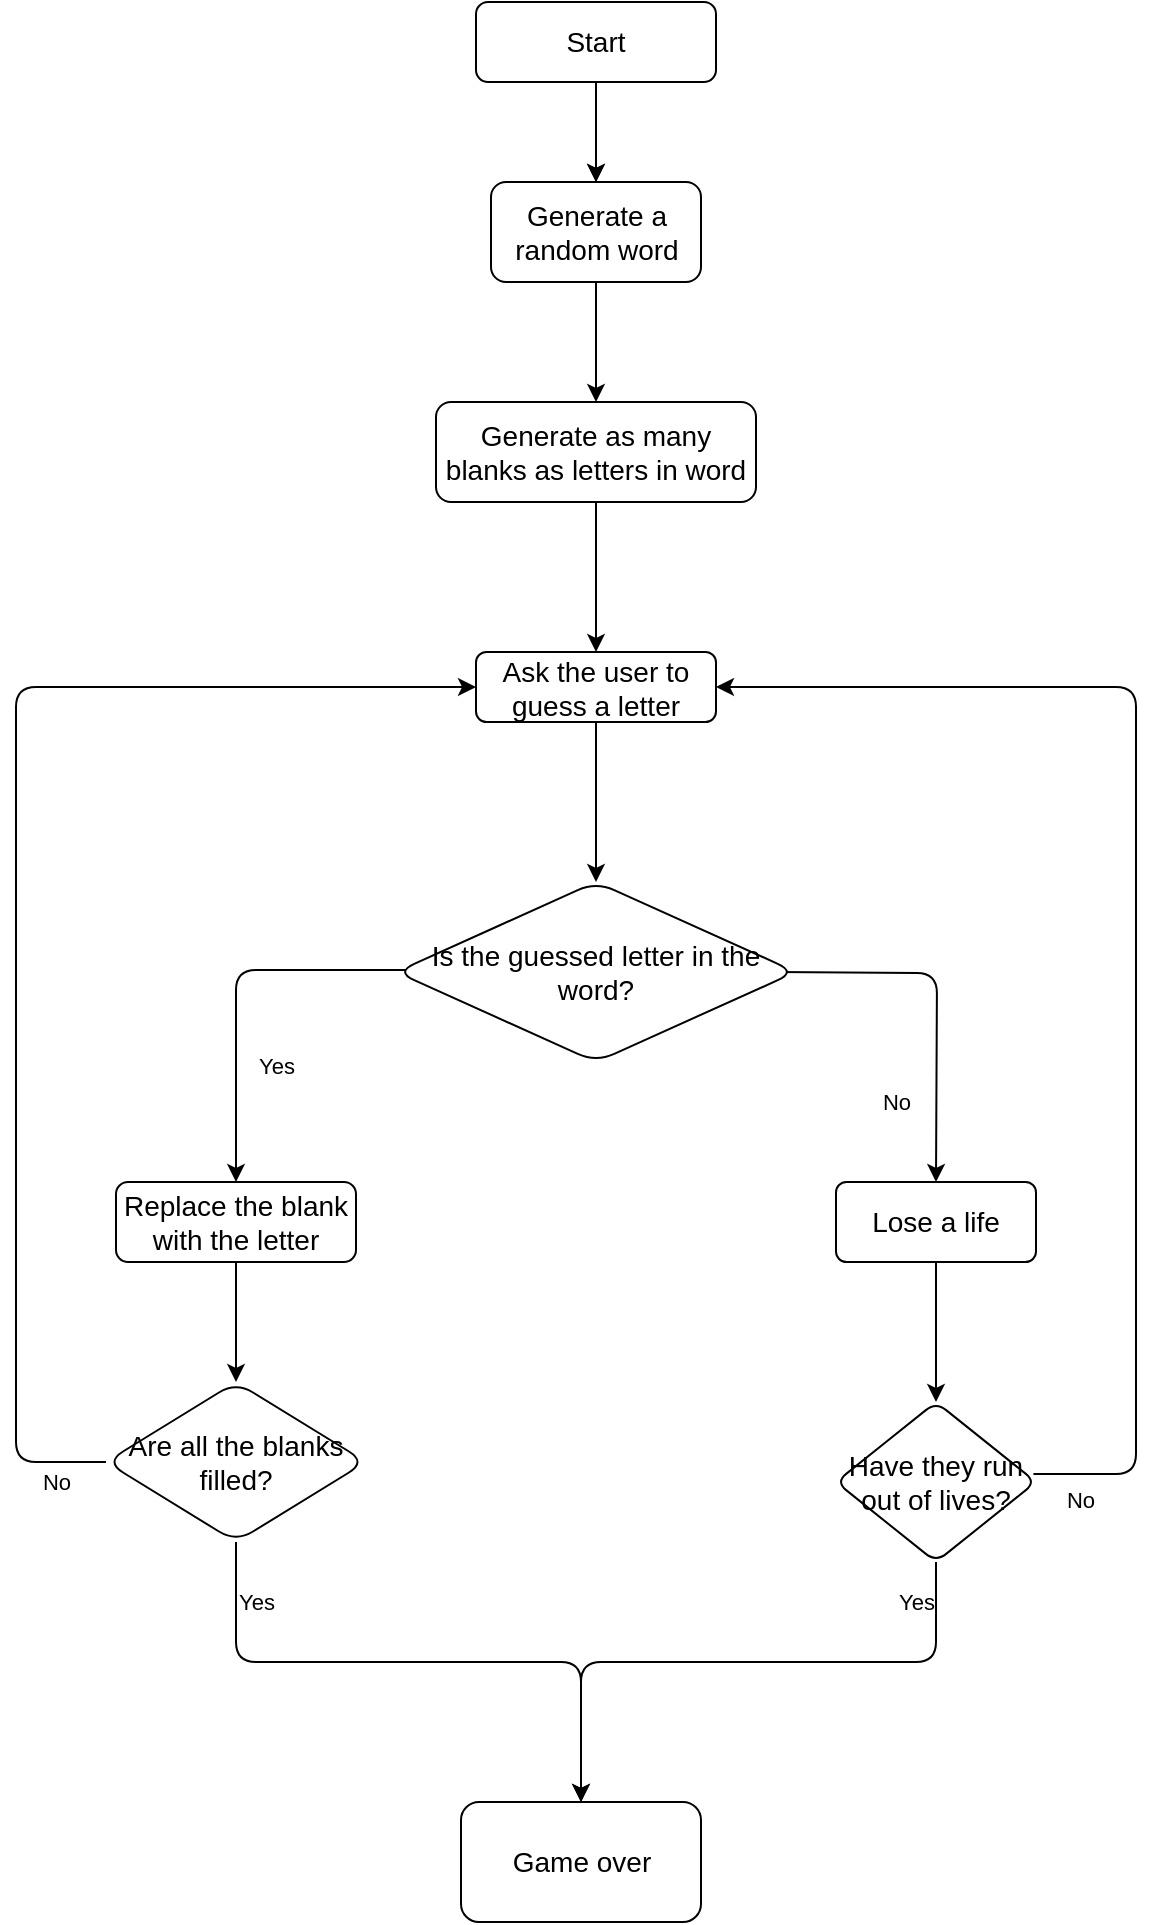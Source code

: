 <mxfile version="26.0.4">
  <diagram id="C5RBs43oDa-KdzZeNtuy" name="Page-1">
    <mxGraphModel dx="1562" dy="810" grid="1" gridSize="10" guides="1" tooltips="1" connect="1" arrows="1" fold="1" page="1" pageScale="1" pageWidth="827" pageHeight="1169" math="0" shadow="0">
      <root>
        <mxCell id="WIyWlLk6GJQsqaUBKTNV-0" />
        <mxCell id="WIyWlLk6GJQsqaUBKTNV-1" parent="WIyWlLk6GJQsqaUBKTNV-0" />
        <mxCell id="2vzIRdSAfPIQYPzG_P3X-2" value="" style="edgeStyle=orthogonalEdgeStyle;rounded=1;orthogonalLoop=1;jettySize=auto;html=1;" parent="WIyWlLk6GJQsqaUBKTNV-1" source="WIyWlLk6GJQsqaUBKTNV-3" target="2vzIRdSAfPIQYPzG_P3X-1" edge="1">
          <mxGeometry relative="1" as="geometry" />
        </mxCell>
        <mxCell id="WIyWlLk6GJQsqaUBKTNV-3" value="Start" style="rounded=1;html=1;fontSize=14;glass=0;strokeWidth=1;shadow=0;fontFamily=Helvetica;whiteSpace=wrap;" parent="WIyWlLk6GJQsqaUBKTNV-1" vertex="1">
          <mxGeometry x="330" y="50" width="120" height="40" as="geometry" />
        </mxCell>
        <mxCell id="2vzIRdSAfPIQYPzG_P3X-3" value="" style="edgeStyle=orthogonalEdgeStyle;rounded=1;orthogonalLoop=1;jettySize=auto;html=1;" parent="WIyWlLk6GJQsqaUBKTNV-1" source="WIyWlLk6GJQsqaUBKTNV-3" target="2vzIRdSAfPIQYPzG_P3X-1" edge="1">
          <mxGeometry relative="1" as="geometry">
            <mxPoint x="390" y="90" as="sourcePoint" />
            <mxPoint x="390" y="260" as="targetPoint" />
          </mxGeometry>
        </mxCell>
        <mxCell id="2vzIRdSAfPIQYPzG_P3X-6" value="" style="edgeStyle=orthogonalEdgeStyle;rounded=1;orthogonalLoop=1;jettySize=auto;html=1;" parent="WIyWlLk6GJQsqaUBKTNV-1" source="2vzIRdSAfPIQYPzG_P3X-1" target="2vzIRdSAfPIQYPzG_P3X-5" edge="1">
          <mxGeometry relative="1" as="geometry" />
        </mxCell>
        <mxCell id="2vzIRdSAfPIQYPzG_P3X-1" value="Generate a random word" style="html=1;fontSize=14;rounded=1;glass=0;strokeWidth=1;shadow=0;whiteSpace=wrap;" parent="WIyWlLk6GJQsqaUBKTNV-1" vertex="1">
          <mxGeometry x="337.5" y="140" width="105" height="50" as="geometry" />
        </mxCell>
        <mxCell id="2vzIRdSAfPIQYPzG_P3X-8" value="" style="edgeStyle=orthogonalEdgeStyle;rounded=1;orthogonalLoop=1;jettySize=auto;html=1;" parent="WIyWlLk6GJQsqaUBKTNV-1" source="2vzIRdSAfPIQYPzG_P3X-5" target="2vzIRdSAfPIQYPzG_P3X-7" edge="1">
          <mxGeometry relative="1" as="geometry" />
        </mxCell>
        <mxCell id="2vzIRdSAfPIQYPzG_P3X-5" value="Generate as many blanks as letters in word" style="html=1;fontSize=14;rounded=1;glass=0;strokeWidth=1;shadow=0;whiteSpace=wrap;" parent="WIyWlLk6GJQsqaUBKTNV-1" vertex="1">
          <mxGeometry x="310" y="250" width="160" height="50" as="geometry" />
        </mxCell>
        <mxCell id="2vzIRdSAfPIQYPzG_P3X-10" value="" style="edgeStyle=orthogonalEdgeStyle;rounded=1;orthogonalLoop=1;jettySize=auto;html=1;" parent="WIyWlLk6GJQsqaUBKTNV-1" source="2vzIRdSAfPIQYPzG_P3X-7" target="2vzIRdSAfPIQYPzG_P3X-9" edge="1">
          <mxGeometry relative="1" as="geometry" />
        </mxCell>
        <mxCell id="2vzIRdSAfPIQYPzG_P3X-7" value="Ask the user to guess a letter" style="html=1;fontSize=14;rounded=1;glass=0;strokeWidth=1;shadow=0;whiteSpace=wrap;" parent="WIyWlLk6GJQsqaUBKTNV-1" vertex="1">
          <mxGeometry x="330" y="375" width="120" height="35" as="geometry" />
        </mxCell>
        <mxCell id="2vzIRdSAfPIQYPzG_P3X-12" value="" style="edgeStyle=orthogonalEdgeStyle;rounded=1;orthogonalLoop=1;jettySize=auto;html=1;exitX=0.04;exitY=0.489;exitDx=0;exitDy=0;exitPerimeter=0;" parent="WIyWlLk6GJQsqaUBKTNV-1" source="2vzIRdSAfPIQYPzG_P3X-9" target="2vzIRdSAfPIQYPzG_P3X-11" edge="1">
          <mxGeometry relative="1" as="geometry" />
        </mxCell>
        <mxCell id="2vzIRdSAfPIQYPzG_P3X-17" value="Yes" style="edgeLabel;html=1;align=center;verticalAlign=middle;resizable=0;points=[];rounded=1;" parent="2vzIRdSAfPIQYPzG_P3X-12" vertex="1" connectable="0">
          <mxGeometry x="0.366" relative="1" as="geometry">
            <mxPoint x="20" y="3" as="offset" />
          </mxGeometry>
        </mxCell>
        <mxCell id="2vzIRdSAfPIQYPzG_P3X-20" value="" style="edgeStyle=orthogonalEdgeStyle;rounded=1;orthogonalLoop=1;jettySize=auto;html=1;" parent="WIyWlLk6GJQsqaUBKTNV-1" edge="1">
          <mxGeometry relative="1" as="geometry">
            <mxPoint x="480" y="535" as="sourcePoint" />
            <mxPoint x="560" y="640" as="targetPoint" />
          </mxGeometry>
        </mxCell>
        <mxCell id="2vzIRdSAfPIQYPzG_P3X-21" value="No" style="edgeLabel;html=1;align=center;verticalAlign=middle;resizable=0;points=[];rounded=1;" parent="2vzIRdSAfPIQYPzG_P3X-20" vertex="1" connectable="0">
          <mxGeometry x="0.438" y="1" relative="1" as="geometry">
            <mxPoint x="-21" y="12" as="offset" />
          </mxGeometry>
        </mxCell>
        <mxCell id="2vzIRdSAfPIQYPzG_P3X-9" value="Is the guessed letter in the word?" style="rhombus;html=1;fontSize=14;rounded=1;glass=0;strokeWidth=1;shadow=0;whiteSpace=wrap;" parent="WIyWlLk6GJQsqaUBKTNV-1" vertex="1">
          <mxGeometry x="290" y="490" width="200" height="90" as="geometry" />
        </mxCell>
        <mxCell id="2vzIRdSAfPIQYPzG_P3X-23" value="" style="edgeStyle=orthogonalEdgeStyle;rounded=1;orthogonalLoop=1;jettySize=auto;html=1;" parent="WIyWlLk6GJQsqaUBKTNV-1" source="2vzIRdSAfPIQYPzG_P3X-11" target="2vzIRdSAfPIQYPzG_P3X-22" edge="1">
          <mxGeometry relative="1" as="geometry" />
        </mxCell>
        <mxCell id="2vzIRdSAfPIQYPzG_P3X-11" value="Replace the blank with the letter" style="html=1;fontSize=14;rounded=1;glass=0;strokeWidth=1;shadow=0;whiteSpace=wrap;" parent="WIyWlLk6GJQsqaUBKTNV-1" vertex="1">
          <mxGeometry x="150" y="640" width="120" height="40" as="geometry" />
        </mxCell>
        <mxCell id="2vzIRdSAfPIQYPzG_P3X-25" value="" style="edgeStyle=orthogonalEdgeStyle;rounded=1;orthogonalLoop=1;jettySize=auto;html=1;" parent="WIyWlLk6GJQsqaUBKTNV-1" source="2vzIRdSAfPIQYPzG_P3X-19" target="2vzIRdSAfPIQYPzG_P3X-24" edge="1">
          <mxGeometry relative="1" as="geometry" />
        </mxCell>
        <mxCell id="2vzIRdSAfPIQYPzG_P3X-19" value="Lose a life" style="whiteSpace=wrap;html=1;fontSize=14;rounded=1;glass=0;strokeWidth=1;shadow=0;arcSize=13;" parent="WIyWlLk6GJQsqaUBKTNV-1" vertex="1">
          <mxGeometry x="510" y="640" width="100" height="40" as="geometry" />
        </mxCell>
        <mxCell id="2vzIRdSAfPIQYPzG_P3X-39" style="edgeStyle=elbowEdgeStyle;rounded=1;orthogonalLoop=1;jettySize=auto;elbow=vertical;html=1;entryX=0.5;entryY=0;entryDx=0;entryDy=0;" parent="WIyWlLk6GJQsqaUBKTNV-1" source="2vzIRdSAfPIQYPzG_P3X-22" target="2vzIRdSAfPIQYPzG_P3X-27" edge="1">
          <mxGeometry relative="1" as="geometry">
            <Array as="points">
              <mxPoint x="300" y="880" />
            </Array>
          </mxGeometry>
        </mxCell>
        <mxCell id="2vzIRdSAfPIQYPzG_P3X-46" value="Yes" style="edgeLabel;html=1;align=center;verticalAlign=middle;resizable=0;points=[];rounded=1;" parent="2vzIRdSAfPIQYPzG_P3X-39" vertex="1" connectable="0">
          <mxGeometry x="-0.806" y="-1" relative="1" as="geometry">
            <mxPoint x="11" as="offset" />
          </mxGeometry>
        </mxCell>
        <mxCell id="2vzIRdSAfPIQYPzG_P3X-22" value="Are all the blanks filled?" style="rhombus;whiteSpace=wrap;html=1;fontSize=14;rounded=1;glass=0;strokeWidth=1;shadow=0;" parent="WIyWlLk6GJQsqaUBKTNV-1" vertex="1">
          <mxGeometry x="145" y="740" width="130" height="80" as="geometry" />
        </mxCell>
        <mxCell id="2vzIRdSAfPIQYPzG_P3X-40" style="edgeStyle=elbowEdgeStyle;rounded=1;orthogonalLoop=1;jettySize=auto;elbow=vertical;html=1;exitX=0.5;exitY=1;exitDx=0;exitDy=0;entryX=0.5;entryY=0;entryDx=0;entryDy=0;" parent="WIyWlLk6GJQsqaUBKTNV-1" source="2vzIRdSAfPIQYPzG_P3X-24" target="2vzIRdSAfPIQYPzG_P3X-27" edge="1">
          <mxGeometry relative="1" as="geometry">
            <mxPoint x="390" y="920" as="targetPoint" />
            <Array as="points">
              <mxPoint x="470" y="880" />
            </Array>
          </mxGeometry>
        </mxCell>
        <mxCell id="2vzIRdSAfPIQYPzG_P3X-43" value="Yes" style="edgeLabel;html=1;align=center;verticalAlign=middle;resizable=0;points=[];rounded=1;" parent="2vzIRdSAfPIQYPzG_P3X-40" vertex="1" connectable="0">
          <mxGeometry x="-0.892" y="-1" relative="1" as="geometry">
            <mxPoint x="-9" y="4" as="offset" />
          </mxGeometry>
        </mxCell>
        <mxCell id="2vzIRdSAfPIQYPzG_P3X-24" value="Have they run out of lives?" style="rhombus;whiteSpace=wrap;html=1;fontSize=14;rounded=1;glass=0;strokeWidth=1;shadow=0;arcSize=13;" parent="WIyWlLk6GJQsqaUBKTNV-1" vertex="1">
          <mxGeometry x="510" y="750" width="100" height="80" as="geometry" />
        </mxCell>
        <mxCell id="2vzIRdSAfPIQYPzG_P3X-41" style="edgeStyle=orthogonalEdgeStyle;rounded=1;orthogonalLoop=1;jettySize=auto;html=1;entryX=0;entryY=0.5;entryDx=0;entryDy=0;elbow=vertical;exitX=0;exitY=0.5;exitDx=0;exitDy=0;" parent="WIyWlLk6GJQsqaUBKTNV-1" source="2vzIRdSAfPIQYPzG_P3X-22" target="2vzIRdSAfPIQYPzG_P3X-7" edge="1">
          <mxGeometry relative="1" as="geometry">
            <Array as="points">
              <mxPoint x="100" y="780" />
              <mxPoint x="100" y="393" />
            </Array>
          </mxGeometry>
        </mxCell>
        <mxCell id="2vzIRdSAfPIQYPzG_P3X-47" value="No" style="edgeLabel;html=1;align=center;verticalAlign=middle;resizable=0;points=[];rounded=1;" parent="2vzIRdSAfPIQYPzG_P3X-41" vertex="1" connectable="0">
          <mxGeometry x="-0.924" y="1" relative="1" as="geometry">
            <mxPoint y="9" as="offset" />
          </mxGeometry>
        </mxCell>
        <mxCell id="2vzIRdSAfPIQYPzG_P3X-42" style="edgeStyle=orthogonalEdgeStyle;rounded=1;orthogonalLoop=1;jettySize=auto;html=1;entryX=1;entryY=0.5;entryDx=0;entryDy=0;elbow=vertical;exitX=0.987;exitY=0.45;exitDx=0;exitDy=0;exitPerimeter=0;" parent="WIyWlLk6GJQsqaUBKTNV-1" source="2vzIRdSAfPIQYPzG_P3X-24" target="2vzIRdSAfPIQYPzG_P3X-7" edge="1">
          <mxGeometry relative="1" as="geometry">
            <Array as="points">
              <mxPoint x="660" y="786" />
              <mxPoint x="660" y="393" />
            </Array>
          </mxGeometry>
        </mxCell>
        <mxCell id="2vzIRdSAfPIQYPzG_P3X-27" value="Game over" style="whiteSpace=wrap;html=1;fontSize=14;rounded=1;glass=0;strokeWidth=1;shadow=0;" parent="WIyWlLk6GJQsqaUBKTNV-1" vertex="1">
          <mxGeometry x="322.5" y="950" width="120" height="60" as="geometry" />
        </mxCell>
        <mxCell id="2vzIRdSAfPIQYPzG_P3X-48" value="No" style="edgeLabel;html=1;align=center;verticalAlign=middle;resizable=0;points=[];rounded=1;" parent="WIyWlLk6GJQsqaUBKTNV-1" vertex="1" connectable="0">
          <mxGeometry x="629.997" y="800" as="geometry">
            <mxPoint x="2" y="-1" as="offset" />
          </mxGeometry>
        </mxCell>
      </root>
    </mxGraphModel>
  </diagram>
</mxfile>
